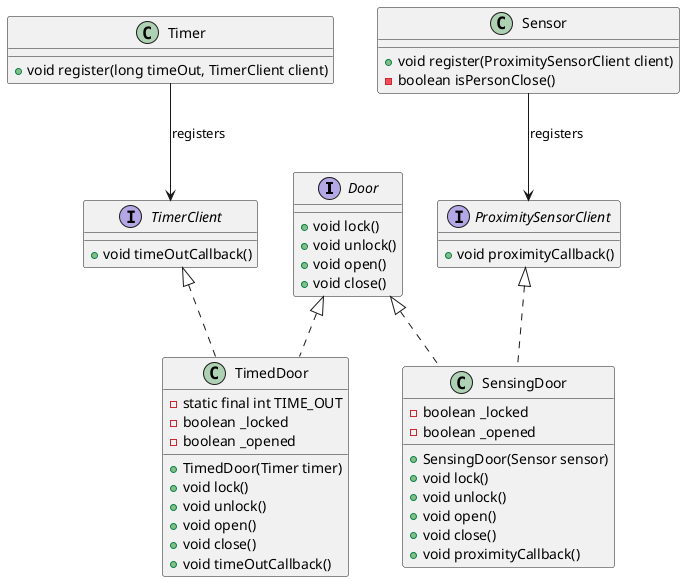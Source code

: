 @startuml DoorSystem(I)

interface Door {
    + void lock()
    + void unlock()
    + void open()
    + void close()
}

interface TimerClient {
    + void timeOutCallback()
}

interface ProximitySensorClient {
    + void proximityCallback()
}

class TimedDoor {
    - static final int TIME_OUT
    - boolean _locked
    - boolean _opened
    + TimedDoor(Timer timer)
    + void lock()
    + void unlock()
    + void open()
    + void close()
    + void timeOutCallback()
}

class SensingDoor {
    - boolean _locked
    - boolean _opened
    + SensingDoor(Sensor sensor)
    + void lock()
    + void unlock()
    + void open()
    + void close()
    + void proximityCallback()
}

class Timer {
    + void register(long timeOut, TimerClient client)
}

class Sensor {
    + void register(ProximitySensorClient client)
    - boolean isPersonClose()
}

Door <|.. TimedDoor
Door <|.. SensingDoor
TimerClient <|.. TimedDoor
ProximitySensorClient <|.. SensingDoor
Sensor --> ProximitySensorClient : registers
Timer --> TimerClient : registers

@enduml
